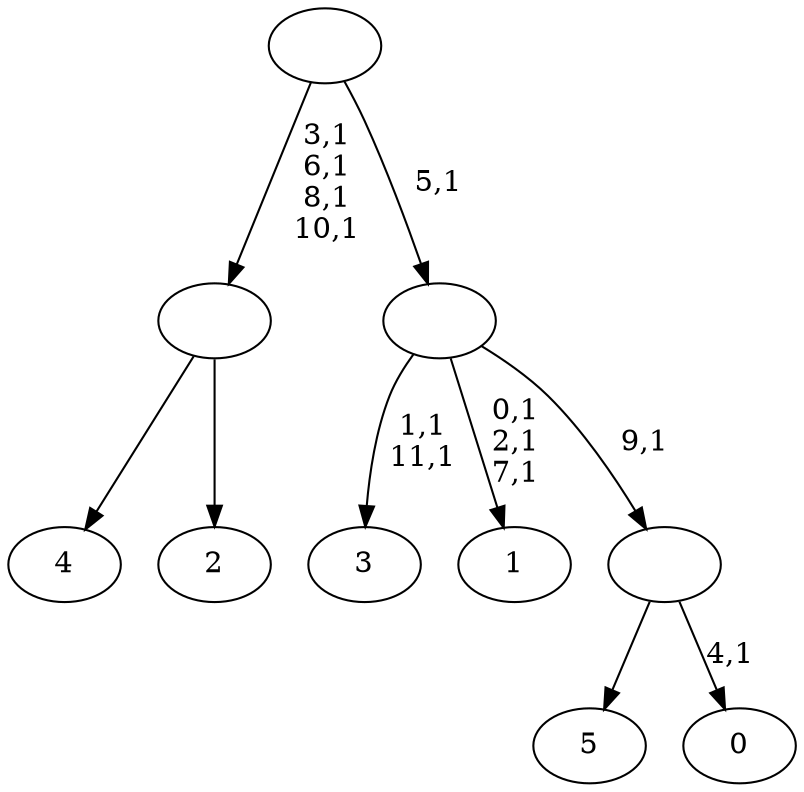 digraph T {
	18 [label="5"]
	17 [label="4"]
	16 [label="3"]
	13 [label="2"]
	12 [label=""]
	8 [label="1"]
	4 [label="0"]
	2 [label=""]
	1 [label=""]
	0 [label=""]
	12 -> 17 [label=""]
	12 -> 13 [label=""]
	2 -> 4 [label="4,1"]
	2 -> 18 [label=""]
	1 -> 8 [label="0,1\n2,1\n7,1"]
	1 -> 16 [label="1,1\n11,1"]
	1 -> 2 [label="9,1"]
	0 -> 12 [label="3,1\n6,1\n8,1\n10,1"]
	0 -> 1 [label="5,1"]
}
